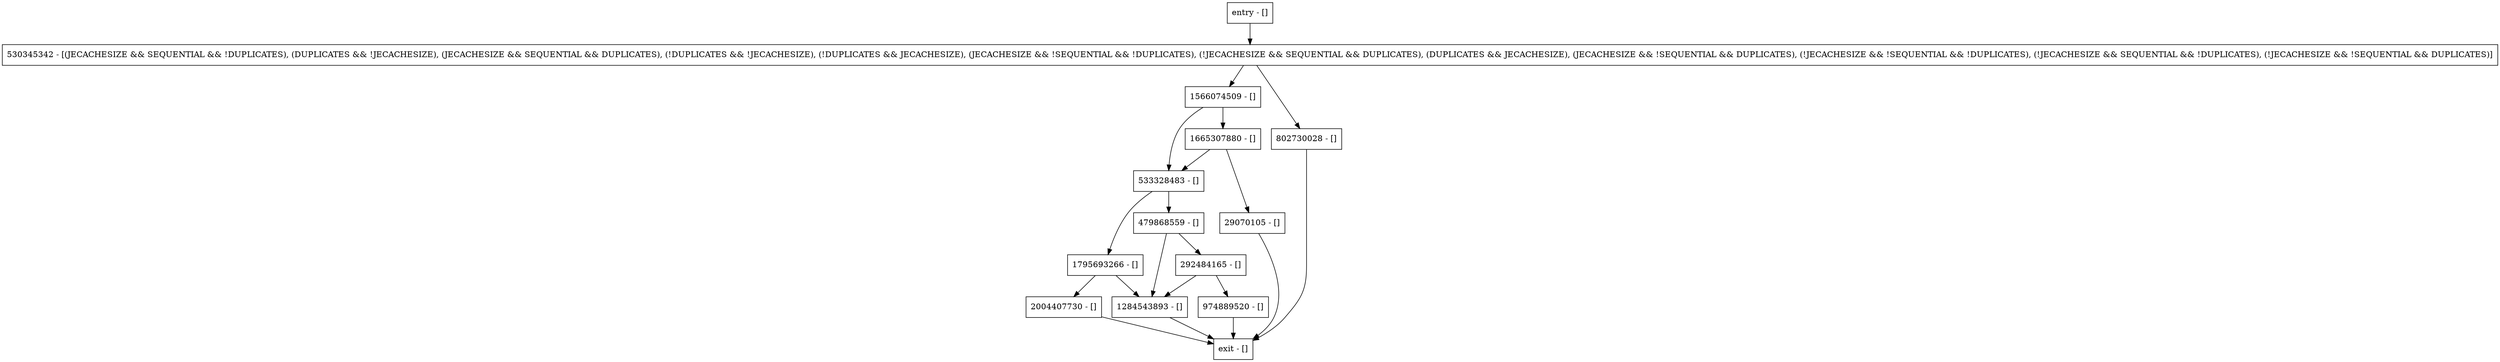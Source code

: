 digraph shouldUpdateLsn {
node [shape=record];
530345342 [label="530345342 - [(JECACHESIZE && SEQUENTIAL && !DUPLICATES), (DUPLICATES && !JECACHESIZE), (JECACHESIZE && SEQUENTIAL && DUPLICATES), (!DUPLICATES && !JECACHESIZE), (!DUPLICATES && JECACHESIZE), (JECACHESIZE && !SEQUENTIAL && !DUPLICATES), (!JECACHESIZE && SEQUENTIAL && DUPLICATES), (DUPLICATES && JECACHESIZE), (JECACHESIZE && !SEQUENTIAL && DUPLICATES), (!JECACHESIZE && !SEQUENTIAL && !DUPLICATES), (!JECACHESIZE && SEQUENTIAL && !DUPLICATES), (!JECACHESIZE && !SEQUENTIAL && DUPLICATES)]"];
1566074509 [label="1566074509 - []"];
292484165 [label="292484165 - []"];
1284543893 [label="1284543893 - []"];
533328483 [label="533328483 - []"];
29070105 [label="29070105 - []"];
974889520 [label="974889520 - []"];
entry [label="entry - []"];
exit [label="exit - []"];
802730028 [label="802730028 - []"];
1795693266 [label="1795693266 - []"];
1665307880 [label="1665307880 - []"];
2004407730 [label="2004407730 - []"];
479868559 [label="479868559 - []"];
entry;
exit;
530345342 -> 1566074509;
530345342 -> 802730028;
1566074509 -> 1665307880;
1566074509 -> 533328483;
292484165 -> 974889520;
292484165 -> 1284543893;
1284543893 -> exit;
533328483 -> 1795693266;
533328483 -> 479868559;
29070105 -> exit;
974889520 -> exit;
entry -> 530345342;
802730028 -> exit;
1795693266 -> 2004407730;
1795693266 -> 1284543893;
1665307880 -> 29070105;
1665307880 -> 533328483;
2004407730 -> exit;
479868559 -> 292484165;
479868559 -> 1284543893;
}
